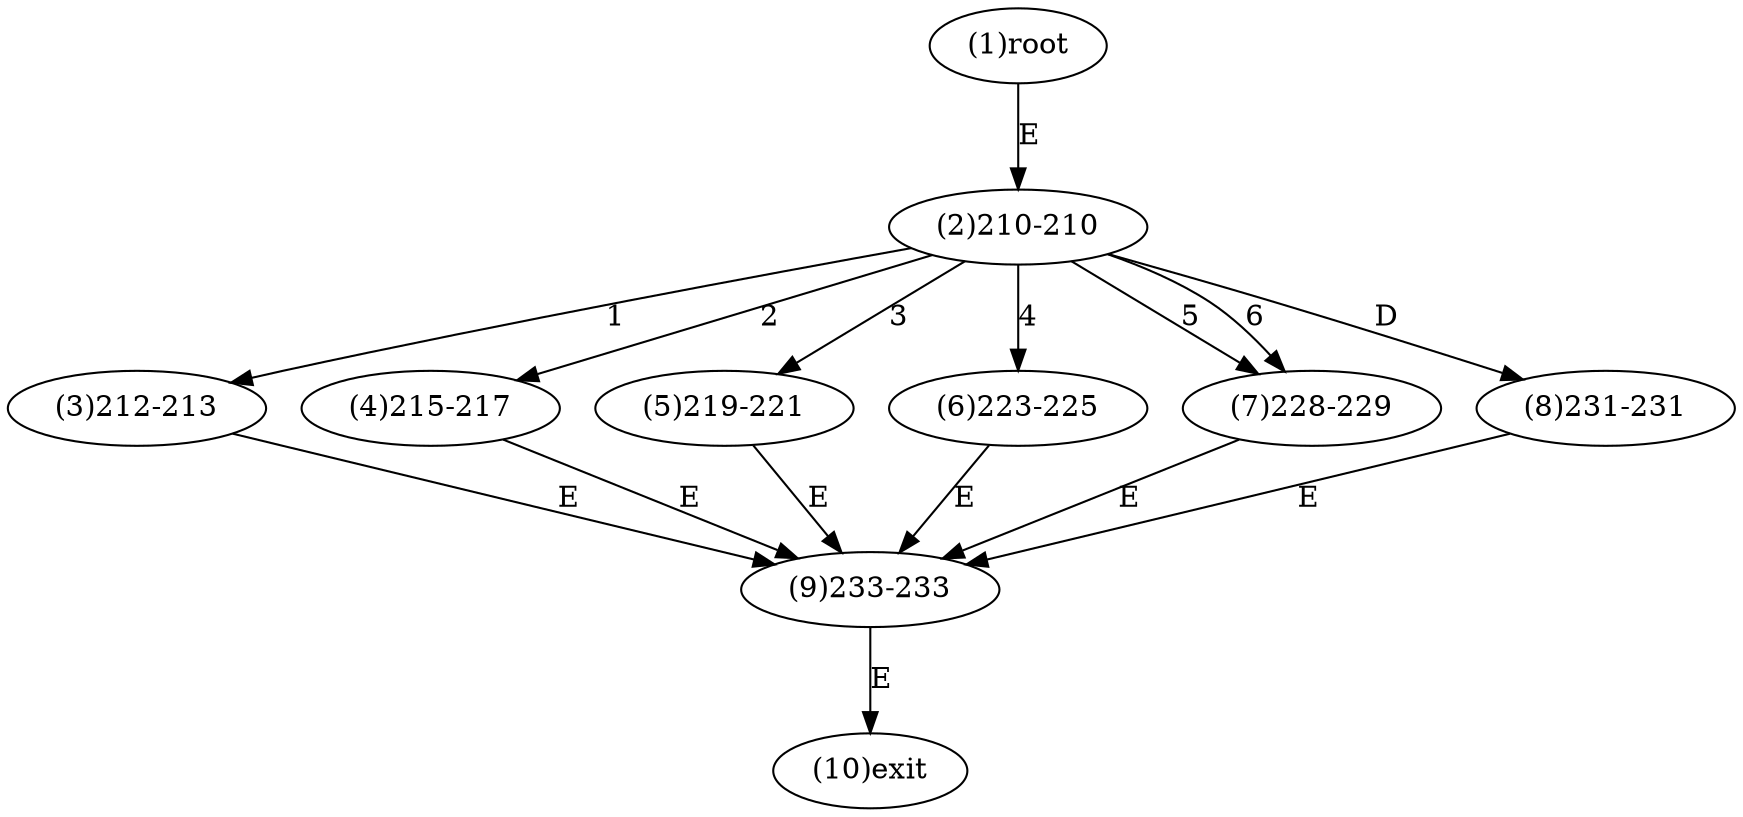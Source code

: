 digraph "" { 
1[ label="(1)root"];
2[ label="(2)210-210"];
3[ label="(3)212-213"];
4[ label="(4)215-217"];
5[ label="(5)219-221"];
6[ label="(6)223-225"];
7[ label="(7)228-229"];
8[ label="(8)231-231"];
9[ label="(9)233-233"];
10[ label="(10)exit"];
1->2[ label="E"];
2->3[ label="1"];
2->4[ label="2"];
2->5[ label="3"];
2->6[ label="4"];
2->7[ label="5"];
2->7[ label="6"];
2->8[ label="D"];
3->9[ label="E"];
4->9[ label="E"];
5->9[ label="E"];
6->9[ label="E"];
7->9[ label="E"];
8->9[ label="E"];
9->10[ label="E"];
}